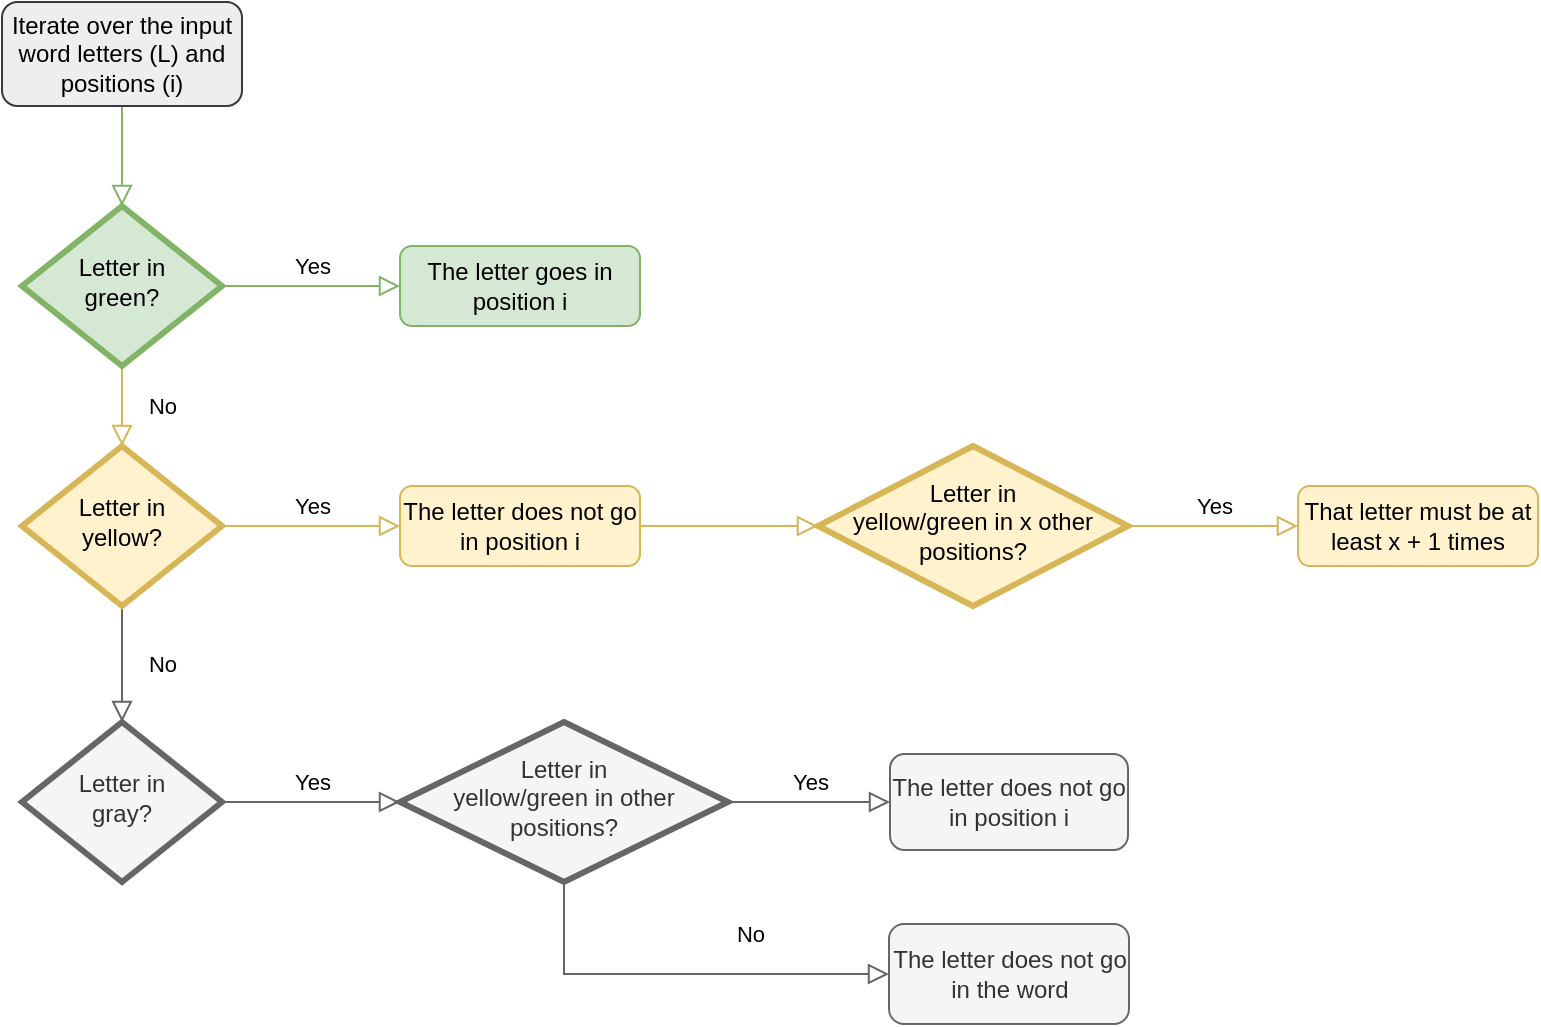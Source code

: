 <mxfile version="16.4.5" type="device"><diagram id="C5RBs43oDa-KdzZeNtuy" name="Page-1"><mxGraphModel dx="314" dy="781" grid="0" gridSize="10" guides="1" tooltips="1" connect="1" arrows="1" fold="1" page="1" pageScale="1" pageWidth="1169" pageHeight="827" math="0" shadow="0"><root><mxCell id="WIyWlLk6GJQsqaUBKTNV-0"/><mxCell id="WIyWlLk6GJQsqaUBKTNV-1" parent="WIyWlLk6GJQsqaUBKTNV-0"/><mxCell id="EF3NMV8WjfBgEsgjeaQx-32" value="" style="rounded=0;html=1;jettySize=auto;orthogonalLoop=1;fontSize=11;endArrow=block;endFill=0;endSize=8;strokeWidth=1;shadow=0;labelBackgroundColor=none;edgeStyle=orthogonalEdgeStyle;fillColor=#d5e8d4;strokeColor=#82b366;" parent="WIyWlLk6GJQsqaUBKTNV-1" source="EF3NMV8WjfBgEsgjeaQx-33" target="EF3NMV8WjfBgEsgjeaQx-36" edge="1"><mxGeometry relative="1" as="geometry"/></mxCell><mxCell id="EF3NMV8WjfBgEsgjeaQx-33" value="Iterate over the input word letters (L) and positions (i)" style="rounded=1;whiteSpace=wrap;html=1;fontSize=12;glass=0;strokeWidth=1;shadow=0;fillColor=#eeeeee;strokeColor=#36393d;" parent="WIyWlLk6GJQsqaUBKTNV-1" vertex="1"><mxGeometry x="1399" y="82" width="120" height="52" as="geometry"/></mxCell><mxCell id="EF3NMV8WjfBgEsgjeaQx-34" value="No" style="rounded=0;html=1;jettySize=auto;orthogonalLoop=1;fontSize=11;endArrow=block;endFill=0;endSize=8;strokeWidth=1;shadow=0;labelBackgroundColor=none;edgeStyle=orthogonalEdgeStyle;fillColor=#fff2cc;strokeColor=#d6b656;" parent="WIyWlLk6GJQsqaUBKTNV-1" source="EF3NMV8WjfBgEsgjeaQx-36" target="EF3NMV8WjfBgEsgjeaQx-40" edge="1"><mxGeometry y="20" relative="1" as="geometry"><mxPoint as="offset"/></mxGeometry></mxCell><mxCell id="EF3NMV8WjfBgEsgjeaQx-35" value="Yes" style="edgeStyle=orthogonalEdgeStyle;rounded=0;html=1;jettySize=auto;orthogonalLoop=1;fontSize=11;endArrow=block;endFill=0;endSize=8;strokeWidth=1;shadow=0;labelBackgroundColor=none;fillColor=#d5e8d4;strokeColor=#82b366;" parent="WIyWlLk6GJQsqaUBKTNV-1" source="EF3NMV8WjfBgEsgjeaQx-36" target="EF3NMV8WjfBgEsgjeaQx-37" edge="1"><mxGeometry y="10" relative="1" as="geometry"><mxPoint as="offset"/></mxGeometry></mxCell><mxCell id="EF3NMV8WjfBgEsgjeaQx-36" value="Letter in &lt;br&gt;green?" style="rhombus;whiteSpace=wrap;html=1;shadow=0;fontFamily=Helvetica;fontSize=12;align=center;strokeWidth=3;spacing=6;spacingTop=-4;fillColor=#d5e8d4;strokeColor=#82b366;" parent="WIyWlLk6GJQsqaUBKTNV-1" vertex="1"><mxGeometry x="1409" y="184" width="100" height="80" as="geometry"/></mxCell><mxCell id="EF3NMV8WjfBgEsgjeaQx-37" value="The letter goes in position i" style="rounded=1;whiteSpace=wrap;html=1;fontSize=12;glass=0;strokeWidth=1;shadow=0;fillColor=#d5e8d4;strokeColor=#82b366;" parent="WIyWlLk6GJQsqaUBKTNV-1" vertex="1"><mxGeometry x="1598" y="204" width="120" height="40" as="geometry"/></mxCell><mxCell id="EF3NMV8WjfBgEsgjeaQx-38" value="No" style="rounded=0;html=1;jettySize=auto;orthogonalLoop=1;fontSize=11;endArrow=block;endFill=0;endSize=8;strokeWidth=1;shadow=0;labelBackgroundColor=none;edgeStyle=orthogonalEdgeStyle;fillColor=#f5f5f5;strokeColor=#666666;" parent="WIyWlLk6GJQsqaUBKTNV-1" source="EF3NMV8WjfBgEsgjeaQx-40" target="EF3NMV8WjfBgEsgjeaQx-46" edge="1"><mxGeometry y="20" relative="1" as="geometry"><mxPoint as="offset"/></mxGeometry></mxCell><mxCell id="EF3NMV8WjfBgEsgjeaQx-39" value="Yes" style="edgeStyle=orthogonalEdgeStyle;rounded=0;html=1;jettySize=auto;orthogonalLoop=1;fontSize=11;endArrow=block;endFill=0;endSize=8;strokeWidth=1;shadow=0;labelBackgroundColor=none;fillColor=#fff2cc;strokeColor=#d6b656;entryX=0;entryY=0.5;entryDx=0;entryDy=0;" parent="WIyWlLk6GJQsqaUBKTNV-1" source="EF3NMV8WjfBgEsgjeaQx-40" target="EF3NMV8WjfBgEsgjeaQx-57" edge="1"><mxGeometry y="10" relative="1" as="geometry"><mxPoint as="offset"/><mxPoint x="1619" y="388" as="targetPoint"/></mxGeometry></mxCell><mxCell id="EF3NMV8WjfBgEsgjeaQx-40" value="Letter in &lt;br&gt;yellow?" style="rhombus;whiteSpace=wrap;html=1;shadow=0;fontFamily=Helvetica;fontSize=12;align=center;strokeWidth=3;spacing=6;spacingTop=-4;fillColor=#fff2cc;strokeColor=#d6b656;" parent="WIyWlLk6GJQsqaUBKTNV-1" vertex="1"><mxGeometry x="1409" y="304" width="100" height="80" as="geometry"/></mxCell><mxCell id="EF3NMV8WjfBgEsgjeaQx-41" value="Letter in &lt;br&gt;yellow/green in x other positions?" style="rhombus;whiteSpace=wrap;html=1;shadow=0;fontFamily=Helvetica;fontSize=12;align=center;strokeWidth=3;spacing=6;spacingTop=-4;fillColor=#fff2cc;strokeColor=#d6b656;" parent="WIyWlLk6GJQsqaUBKTNV-1" vertex="1"><mxGeometry x="1807" y="304" width="155" height="80" as="geometry"/></mxCell><mxCell id="EF3NMV8WjfBgEsgjeaQx-42" value="That letter must be at least x + 1 times" style="rounded=1;whiteSpace=wrap;html=1;fontSize=12;glass=0;strokeWidth=1;shadow=0;fillColor=#fff2cc;strokeColor=#d6b656;" parent="WIyWlLk6GJQsqaUBKTNV-1" vertex="1"><mxGeometry x="2047" y="324" width="120" height="40" as="geometry"/></mxCell><mxCell id="EF3NMV8WjfBgEsgjeaQx-44" value="Yes" style="edgeStyle=orthogonalEdgeStyle;rounded=0;html=1;jettySize=auto;orthogonalLoop=1;fontSize=11;endArrow=block;endFill=0;endSize=8;strokeWidth=1;shadow=0;labelBackgroundColor=none;entryX=0;entryY=0.5;entryDx=0;entryDy=0;fillColor=#fff2cc;strokeColor=#d6b656;exitX=1;exitY=0.5;exitDx=0;exitDy=0;" parent="WIyWlLk6GJQsqaUBKTNV-1" source="EF3NMV8WjfBgEsgjeaQx-41" target="EF3NMV8WjfBgEsgjeaQx-42" edge="1"><mxGeometry y="10" relative="1" as="geometry"><mxPoint as="offset"/><mxPoint x="1907" y="344" as="sourcePoint"/><mxPoint x="1817" y="354" as="targetPoint"/></mxGeometry></mxCell><mxCell id="EF3NMV8WjfBgEsgjeaQx-46" value="Letter in &lt;br&gt;gray?" style="rhombus;whiteSpace=wrap;html=1;shadow=0;fontFamily=Helvetica;fontSize=12;align=center;strokeWidth=3;spacing=6;spacingTop=-4;fillColor=#f5f5f5;strokeColor=#666666;fontColor=#333333;" parent="WIyWlLk6GJQsqaUBKTNV-1" vertex="1"><mxGeometry x="1409" y="442" width="100" height="80" as="geometry"/></mxCell><mxCell id="EF3NMV8WjfBgEsgjeaQx-47" value="&lt;span&gt;Letter in&lt;/span&gt;&lt;br&gt;&lt;span&gt;yellow/green in other positions?&lt;/span&gt;" style="rhombus;whiteSpace=wrap;html=1;shadow=0;fontFamily=Helvetica;fontSize=12;align=center;strokeWidth=3;spacing=6;spacingTop=-4;fillColor=#f5f5f5;strokeColor=#666666;fontColor=#333333;" parent="WIyWlLk6GJQsqaUBKTNV-1" vertex="1"><mxGeometry x="1598" y="442" width="164" height="80" as="geometry"/></mxCell><mxCell id="EF3NMV8WjfBgEsgjeaQx-48" value="The letter does not go in position i" style="rounded=1;whiteSpace=wrap;html=1;fontSize=12;glass=0;strokeWidth=1;shadow=0;fillColor=#f5f5f5;strokeColor=#666666;fontColor=#333333;" parent="WIyWlLk6GJQsqaUBKTNV-1" vertex="1"><mxGeometry x="1843" y="458" width="119" height="48" as="geometry"/></mxCell><mxCell id="EF3NMV8WjfBgEsgjeaQx-50" value="Yes" style="edgeStyle=orthogonalEdgeStyle;rounded=0;html=1;jettySize=auto;orthogonalLoop=1;fontSize=11;endArrow=block;endFill=0;endSize=8;strokeWidth=1;shadow=0;labelBackgroundColor=none;entryX=0;entryY=0.5;entryDx=0;entryDy=0;fillColor=#f5f5f5;strokeColor=#666666;exitX=1;exitY=0.5;exitDx=0;exitDy=0;" parent="WIyWlLk6GJQsqaUBKTNV-1" source="EF3NMV8WjfBgEsgjeaQx-47" target="EF3NMV8WjfBgEsgjeaQx-48" edge="1"><mxGeometry y="10" relative="1" as="geometry"><mxPoint as="offset"/><mxPoint x="1698" y="482" as="sourcePoint"/><mxPoint x="1608" y="492" as="targetPoint"/></mxGeometry></mxCell><mxCell id="EF3NMV8WjfBgEsgjeaQx-51" value="No" style="rounded=0;html=1;jettySize=auto;orthogonalLoop=1;fontSize=11;endArrow=block;endFill=0;endSize=8;strokeWidth=1;shadow=0;labelBackgroundColor=none;edgeStyle=orthogonalEdgeStyle;exitX=0.5;exitY=1;exitDx=0;exitDy=0;fillColor=#f5f5f5;strokeColor=#666666;entryX=0;entryY=0.5;entryDx=0;entryDy=0;" parent="WIyWlLk6GJQsqaUBKTNV-1" source="EF3NMV8WjfBgEsgjeaQx-47" target="EF3NMV8WjfBgEsgjeaQx-55" edge="1"><mxGeometry x="0.333" y="20" relative="1" as="geometry"><mxPoint as="offset"/><mxPoint x="1478" y="532" as="sourcePoint"/><mxPoint x="1648" y="574" as="targetPoint"/></mxGeometry></mxCell><mxCell id="EF3NMV8WjfBgEsgjeaQx-52" value="Yes" style="edgeStyle=orthogonalEdgeStyle;rounded=0;html=1;jettySize=auto;orthogonalLoop=1;fontSize=11;endArrow=block;endFill=0;endSize=8;strokeWidth=1;shadow=0;labelBackgroundColor=none;entryX=0;entryY=0.5;entryDx=0;entryDy=0;exitX=1;exitY=0.5;exitDx=0;exitDy=0;fillColor=#f5f5f5;strokeColor=#666666;" parent="WIyWlLk6GJQsqaUBKTNV-1" source="EF3NMV8WjfBgEsgjeaQx-46" target="EF3NMV8WjfBgEsgjeaQx-47" edge="1"><mxGeometry y="10" relative="1" as="geometry"><mxPoint as="offset"/><mxPoint x="1519" y="272" as="sourcePoint"/><mxPoint x="1599" y="272" as="targetPoint"/></mxGeometry></mxCell><mxCell id="EF3NMV8WjfBgEsgjeaQx-55" value="The letter does not go in the word" style="rounded=1;whiteSpace=wrap;html=1;fontSize=12;glass=0;strokeWidth=1;shadow=0;fillColor=#f5f5f5;strokeColor=#666666;fontColor=#333333;" parent="WIyWlLk6GJQsqaUBKTNV-1" vertex="1"><mxGeometry x="1842.5" y="543" width="120" height="50" as="geometry"/></mxCell><mxCell id="EF3NMV8WjfBgEsgjeaQx-57" value="The letter does not go in position i" style="rounded=1;whiteSpace=wrap;html=1;fontSize=12;glass=0;strokeWidth=1;shadow=0;fillColor=#fff2cc;strokeColor=#d6b656;" parent="WIyWlLk6GJQsqaUBKTNV-1" vertex="1"><mxGeometry x="1598" y="324" width="120" height="40" as="geometry"/></mxCell><mxCell id="EF3NMV8WjfBgEsgjeaQx-59" value="" style="edgeStyle=orthogonalEdgeStyle;rounded=0;html=1;jettySize=auto;orthogonalLoop=1;fontSize=11;endArrow=block;endFill=0;endSize=8;strokeWidth=1;shadow=0;labelBackgroundColor=none;fillColor=#fff2cc;strokeColor=#d6b656;entryX=0;entryY=0.5;entryDx=0;entryDy=0;exitX=1;exitY=0.5;exitDx=0;exitDy=0;" parent="WIyWlLk6GJQsqaUBKTNV-1" source="EF3NMV8WjfBgEsgjeaQx-57" target="EF3NMV8WjfBgEsgjeaQx-41" edge="1"><mxGeometry y="10" relative="1" as="geometry"><mxPoint as="offset"/><mxPoint x="1608" y="354" as="targetPoint"/><mxPoint x="1519" y="354" as="sourcePoint"/></mxGeometry></mxCell></root></mxGraphModel></diagram></mxfile>